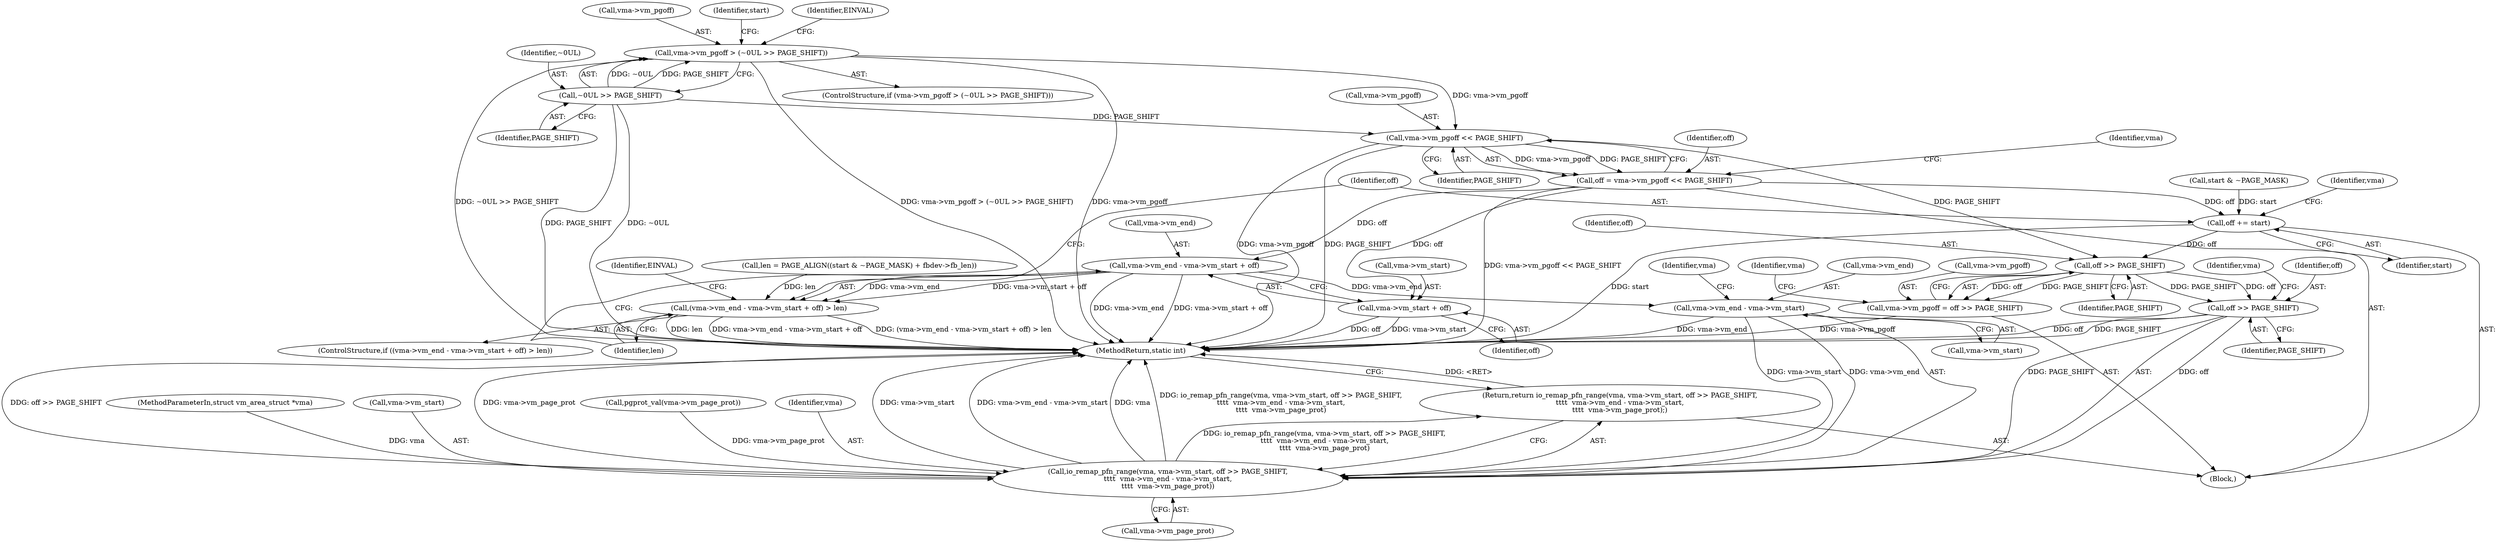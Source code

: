 digraph "1_linux_7314e613d5ff9f0934f7a0f74ed7973b903315d1_1@pointer" {
"1000118" [label="(Call,vma->vm_pgoff > (~0UL >> PAGE_SHIFT))"];
"1000122" [label="(Call,~0UL >> PAGE_SHIFT)"];
"1000148" [label="(Call,vma->vm_pgoff << PAGE_SHIFT)"];
"1000146" [label="(Call,off = vma->vm_pgoff << PAGE_SHIFT)"];
"1000155" [label="(Call,vma->vm_end - vma->vm_start + off)"];
"1000154" [label="(Call,(vma->vm_end - vma->vm_start + off) > len)"];
"1000202" [label="(Call,vma->vm_end - vma->vm_start)"];
"1000194" [label="(Call,io_remap_pfn_range(vma, vma->vm_start, off >> PAGE_SHIFT,\n\t\t\t\t  vma->vm_end - vma->vm_start,\n\t\t\t\t  vma->vm_page_prot))"];
"1000193" [label="(Return,return io_remap_pfn_range(vma, vma->vm_start, off >> PAGE_SHIFT,\n\t\t\t\t  vma->vm_end - vma->vm_start,\n\t\t\t\t  vma->vm_page_prot);)"];
"1000159" [label="(Call,vma->vm_start + off)"];
"1000169" [label="(Call,off += start)"];
"1000176" [label="(Call,off >> PAGE_SHIFT)"];
"1000172" [label="(Call,vma->vm_pgoff = off >> PAGE_SHIFT)"];
"1000199" [label="(Call,off >> PAGE_SHIFT)"];
"1000118" [label="(Call,vma->vm_pgoff > (~0UL >> PAGE_SHIFT))"];
"1000212" [label="(MethodReturn,static int)"];
"1000103" [label="(MethodParameterIn,struct vm_area_struct *vma)"];
"1000209" [label="(Call,vma->vm_page_prot)"];
"1000178" [label="(Identifier,PAGE_SHIFT)"];
"1000204" [label="(Identifier,vma)"];
"1000163" [label="(Identifier,off)"];
"1000119" [label="(Call,vma->vm_pgoff)"];
"1000155" [label="(Call,vma->vm_end - vma->vm_start + off)"];
"1000117" [label="(ControlStructure,if (vma->vm_pgoff > (~0UL >> PAGE_SHIFT)))"];
"1000123" [label="(Identifier,~0UL)"];
"1000196" [label="(Call,vma->vm_start)"];
"1000188" [label="(Call,pgprot_val(vma->vm_page_prot))"];
"1000193" [label="(Return,return io_remap_pfn_range(vma, vma->vm_start, off >> PAGE_SHIFT,\n\t\t\t\t  vma->vm_end - vma->vm_start,\n\t\t\t\t  vma->vm_page_prot);)"];
"1000200" [label="(Identifier,off)"];
"1000159" [label="(Call,vma->vm_start + off)"];
"1000168" [label="(Identifier,EINVAL)"];
"1000149" [label="(Call,vma->vm_pgoff)"];
"1000130" [label="(Identifier,start)"];
"1000136" [label="(Call,len = PAGE_ALIGN((start & ~PAGE_MASK) + fbdev->fb_len))"];
"1000206" [label="(Call,vma->vm_start)"];
"1000152" [label="(Identifier,PAGE_SHIFT)"];
"1000164" [label="(Identifier,len)"];
"1000202" [label="(Call,vma->vm_end - vma->vm_start)"];
"1000203" [label="(Call,vma->vm_end)"];
"1000160" [label="(Call,vma->vm_start)"];
"1000181" [label="(Identifier,vma)"];
"1000124" [label="(Identifier,PAGE_SHIFT)"];
"1000174" [label="(Identifier,vma)"];
"1000154" [label="(Call,(vma->vm_end - vma->vm_start + off) > len)"];
"1000170" [label="(Identifier,off)"];
"1000199" [label="(Call,off >> PAGE_SHIFT)"];
"1000147" [label="(Identifier,off)"];
"1000122" [label="(Call,~0UL >> PAGE_SHIFT)"];
"1000104" [label="(Block,)"];
"1000177" [label="(Identifier,off)"];
"1000156" [label="(Call,vma->vm_end)"];
"1000195" [label="(Identifier,vma)"];
"1000169" [label="(Call,off += start)"];
"1000176" [label="(Call,off >> PAGE_SHIFT)"];
"1000146" [label="(Call,off = vma->vm_pgoff << PAGE_SHIFT)"];
"1000148" [label="(Call,vma->vm_pgoff << PAGE_SHIFT)"];
"1000173" [label="(Call,vma->vm_pgoff)"];
"1000171" [label="(Identifier,start)"];
"1000172" [label="(Call,vma->vm_pgoff = off >> PAGE_SHIFT)"];
"1000201" [label="(Identifier,PAGE_SHIFT)"];
"1000210" [label="(Identifier,vma)"];
"1000194" [label="(Call,io_remap_pfn_range(vma, vma->vm_start, off >> PAGE_SHIFT,\n\t\t\t\t  vma->vm_end - vma->vm_start,\n\t\t\t\t  vma->vm_page_prot))"];
"1000140" [label="(Call,start & ~PAGE_MASK)"];
"1000157" [label="(Identifier,vma)"];
"1000128" [label="(Identifier,EINVAL)"];
"1000153" [label="(ControlStructure,if ((vma->vm_end - vma->vm_start + off) > len))"];
"1000118" -> "1000117"  [label="AST: "];
"1000118" -> "1000122"  [label="CFG: "];
"1000119" -> "1000118"  [label="AST: "];
"1000122" -> "1000118"  [label="AST: "];
"1000128" -> "1000118"  [label="CFG: "];
"1000130" -> "1000118"  [label="CFG: "];
"1000118" -> "1000212"  [label="DDG: vma->vm_pgoff > (~0UL >> PAGE_SHIFT)"];
"1000118" -> "1000212"  [label="DDG: vma->vm_pgoff"];
"1000118" -> "1000212"  [label="DDG: ~0UL >> PAGE_SHIFT"];
"1000122" -> "1000118"  [label="DDG: ~0UL"];
"1000122" -> "1000118"  [label="DDG: PAGE_SHIFT"];
"1000118" -> "1000148"  [label="DDG: vma->vm_pgoff"];
"1000122" -> "1000124"  [label="CFG: "];
"1000123" -> "1000122"  [label="AST: "];
"1000124" -> "1000122"  [label="AST: "];
"1000122" -> "1000212"  [label="DDG: ~0UL"];
"1000122" -> "1000212"  [label="DDG: PAGE_SHIFT"];
"1000122" -> "1000148"  [label="DDG: PAGE_SHIFT"];
"1000148" -> "1000146"  [label="AST: "];
"1000148" -> "1000152"  [label="CFG: "];
"1000149" -> "1000148"  [label="AST: "];
"1000152" -> "1000148"  [label="AST: "];
"1000146" -> "1000148"  [label="CFG: "];
"1000148" -> "1000212"  [label="DDG: PAGE_SHIFT"];
"1000148" -> "1000212"  [label="DDG: vma->vm_pgoff"];
"1000148" -> "1000146"  [label="DDG: vma->vm_pgoff"];
"1000148" -> "1000146"  [label="DDG: PAGE_SHIFT"];
"1000148" -> "1000176"  [label="DDG: PAGE_SHIFT"];
"1000146" -> "1000104"  [label="AST: "];
"1000147" -> "1000146"  [label="AST: "];
"1000157" -> "1000146"  [label="CFG: "];
"1000146" -> "1000212"  [label="DDG: vma->vm_pgoff << PAGE_SHIFT"];
"1000146" -> "1000155"  [label="DDG: off"];
"1000146" -> "1000159"  [label="DDG: off"];
"1000146" -> "1000169"  [label="DDG: off"];
"1000155" -> "1000154"  [label="AST: "];
"1000155" -> "1000159"  [label="CFG: "];
"1000156" -> "1000155"  [label="AST: "];
"1000159" -> "1000155"  [label="AST: "];
"1000164" -> "1000155"  [label="CFG: "];
"1000155" -> "1000212"  [label="DDG: vma->vm_start + off"];
"1000155" -> "1000212"  [label="DDG: vma->vm_end"];
"1000155" -> "1000154"  [label="DDG: vma->vm_end"];
"1000155" -> "1000154"  [label="DDG: vma->vm_start + off"];
"1000155" -> "1000202"  [label="DDG: vma->vm_end"];
"1000154" -> "1000153"  [label="AST: "];
"1000154" -> "1000164"  [label="CFG: "];
"1000164" -> "1000154"  [label="AST: "];
"1000168" -> "1000154"  [label="CFG: "];
"1000170" -> "1000154"  [label="CFG: "];
"1000154" -> "1000212"  [label="DDG: (vma->vm_end - vma->vm_start + off) > len"];
"1000154" -> "1000212"  [label="DDG: len"];
"1000154" -> "1000212"  [label="DDG: vma->vm_end - vma->vm_start + off"];
"1000136" -> "1000154"  [label="DDG: len"];
"1000202" -> "1000194"  [label="AST: "];
"1000202" -> "1000206"  [label="CFG: "];
"1000203" -> "1000202"  [label="AST: "];
"1000206" -> "1000202"  [label="AST: "];
"1000210" -> "1000202"  [label="CFG: "];
"1000202" -> "1000212"  [label="DDG: vma->vm_end"];
"1000202" -> "1000194"  [label="DDG: vma->vm_start"];
"1000202" -> "1000194"  [label="DDG: vma->vm_end"];
"1000194" -> "1000193"  [label="AST: "];
"1000194" -> "1000209"  [label="CFG: "];
"1000195" -> "1000194"  [label="AST: "];
"1000196" -> "1000194"  [label="AST: "];
"1000199" -> "1000194"  [label="AST: "];
"1000209" -> "1000194"  [label="AST: "];
"1000193" -> "1000194"  [label="CFG: "];
"1000194" -> "1000212"  [label="DDG: off >> PAGE_SHIFT"];
"1000194" -> "1000212"  [label="DDG: io_remap_pfn_range(vma, vma->vm_start, off >> PAGE_SHIFT,\n\t\t\t\t  vma->vm_end - vma->vm_start,\n\t\t\t\t  vma->vm_page_prot)"];
"1000194" -> "1000212"  [label="DDG: vma->vm_page_prot"];
"1000194" -> "1000212"  [label="DDG: vma"];
"1000194" -> "1000212"  [label="DDG: vma->vm_start"];
"1000194" -> "1000212"  [label="DDG: vma->vm_end - vma->vm_start"];
"1000194" -> "1000193"  [label="DDG: io_remap_pfn_range(vma, vma->vm_start, off >> PAGE_SHIFT,\n\t\t\t\t  vma->vm_end - vma->vm_start,\n\t\t\t\t  vma->vm_page_prot)"];
"1000103" -> "1000194"  [label="DDG: vma"];
"1000199" -> "1000194"  [label="DDG: off"];
"1000199" -> "1000194"  [label="DDG: PAGE_SHIFT"];
"1000188" -> "1000194"  [label="DDG: vma->vm_page_prot"];
"1000193" -> "1000104"  [label="AST: "];
"1000212" -> "1000193"  [label="CFG: "];
"1000193" -> "1000212"  [label="DDG: <RET>"];
"1000159" -> "1000163"  [label="CFG: "];
"1000160" -> "1000159"  [label="AST: "];
"1000163" -> "1000159"  [label="AST: "];
"1000159" -> "1000212"  [label="DDG: vma->vm_start"];
"1000159" -> "1000212"  [label="DDG: off"];
"1000169" -> "1000104"  [label="AST: "];
"1000169" -> "1000171"  [label="CFG: "];
"1000170" -> "1000169"  [label="AST: "];
"1000171" -> "1000169"  [label="AST: "];
"1000174" -> "1000169"  [label="CFG: "];
"1000169" -> "1000212"  [label="DDG: start"];
"1000140" -> "1000169"  [label="DDG: start"];
"1000169" -> "1000176"  [label="DDG: off"];
"1000176" -> "1000172"  [label="AST: "];
"1000176" -> "1000178"  [label="CFG: "];
"1000177" -> "1000176"  [label="AST: "];
"1000178" -> "1000176"  [label="AST: "];
"1000172" -> "1000176"  [label="CFG: "];
"1000176" -> "1000172"  [label="DDG: off"];
"1000176" -> "1000172"  [label="DDG: PAGE_SHIFT"];
"1000176" -> "1000199"  [label="DDG: off"];
"1000176" -> "1000199"  [label="DDG: PAGE_SHIFT"];
"1000172" -> "1000104"  [label="AST: "];
"1000173" -> "1000172"  [label="AST: "];
"1000181" -> "1000172"  [label="CFG: "];
"1000172" -> "1000212"  [label="DDG: vma->vm_pgoff"];
"1000199" -> "1000201"  [label="CFG: "];
"1000200" -> "1000199"  [label="AST: "];
"1000201" -> "1000199"  [label="AST: "];
"1000204" -> "1000199"  [label="CFG: "];
"1000199" -> "1000212"  [label="DDG: off"];
"1000199" -> "1000212"  [label="DDG: PAGE_SHIFT"];
}
